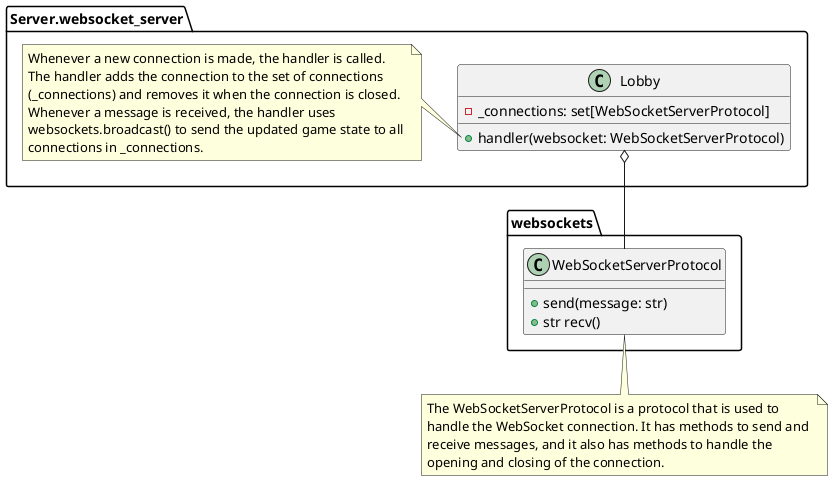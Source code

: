 @startuml Server
!pragma useIntermediatePackages false

class Server.websocket_server.Lobby {
  - _connections: set[WebSocketServerProtocol]
  + handler(websocket: WebSocketServerProtocol)
}

class websockets.WebSocketServerProtocol {
    + send(message: str)
    + str recv()
}

note left of Server.websocket_server.Lobby::handler
    Whenever a new connection is made, the handler is called. 
    The handler adds the connection to the set of connections 
    (_connections) and removes it when the connection is closed.
    Whenever a message is received, the handler uses 
    websockets.broadcast() to send the updated game state to all 
    connections in _connections.
end note

note bottom of websockets.WebSocketServerProtocol
    The WebSocketServerProtocol is a protocol that is used to 
    handle the WebSocket connection. It has methods to send and 
    receive messages, and it also has methods to handle the 
    opening and closing of the connection.
end note

Server.websocket_server.Lobby o-- websockets.WebSocketServerProtocol
@enduml